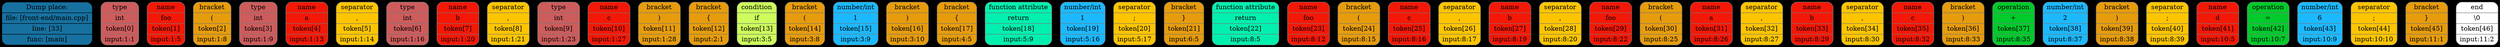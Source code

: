 digraph G{
rankdir=TB
graph [bgcolor="#000000"];
size = "100 5"
place[shape=Mrecord, style=filled, fillcolor="#1771a0", pos="0,1!",label = " { Dump place: | file: [front-end/main.cpp] | line: [33] | func: [main] } "color = "#000000"];
token0[shape=Mrecord, style=filled, fillcolor="#CD5C5C",label = " { type | int |  token[0] |  input:1:1 } ", color = "#777777"];
token1[shape=Mrecord, style=filled, fillcolor="#f31807",label = " { name | foo |  token[1] |  input:1:5 } ", color = "#777777"];
token2[shape=Mrecord, style=filled, fillcolor="#e69c0c",label = " { bracket | \( |  token[2] |  input:1:8 } ", color = "#777777"];
token3[shape=Mrecord, style=filled, fillcolor="#CD5C5C",label = " { type | int |  token[3] |  input:1:9 } ", color = "#777777"];
token4[shape=Mrecord, style=filled, fillcolor="#f31807",label = " { name | a |  token[4] |  input:1:13 } ", color = "#777777"];
token5[shape=Mrecord, style=filled, fillcolor="#fdc500",label = " { separator | \, |  token[5] |  input:1:14 } ", color = "#777777"];
token6[shape=Mrecord, style=filled, fillcolor="#CD5C5C",label = " { type | int |  token[6] |  input:1:16 } ", color = "#777777"];
token7[shape=Mrecord, style=filled, fillcolor="#f31807",label = " { name | b |  token[7] |  input:1:20 } ", color = "#777777"];
token8[shape=Mrecord, style=filled, fillcolor="#fdc500",label = " { separator | \, |  token[8] |  input:1:21 } ", color = "#777777"];
token9[shape=Mrecord, style=filled, fillcolor="#CD5C5C",label = " { type | int |  token[9] |  input:1:23 } ", color = "#777777"];
token10[shape=Mrecord, style=filled, fillcolor="#f31807",label = " { name | c |  token[10] |  input:1:27 } ", color = "#777777"];
token11[shape=Mrecord, style=filled, fillcolor="#e69c0c",label = " { bracket | \) |  token[11] |  input:1:28 } ", color = "#777777"];
token12[shape=Mrecord, style=filled, fillcolor="#e69c0c",label = " { bracket | \{ |  token[12] |  input:2:1 } ", color = "#777777"];
token13[shape=Mrecord, style=filled, fillcolor="#CDFC5C",label = " { condition | if |  token[13] |  input:3:5 } ", color = "#777777"];
token14[shape=Mrecord, style=filled, fillcolor="#e69c0c",label = " { bracket | \( |  token[14] |  input:3:8 } ", color = "#777777"];
token15[shape=Mrecord, style=filled, fillcolor="#1cb9ff",label = " { number/int | 1 |  token[15] |  input:3:9 } ", color = "#777777"];
token16[shape=Mrecord, style=filled, fillcolor="#e69c0c",label = " { bracket | \) |  token[16] |  input:3:10 } ", color = "#777777"];
token17[shape=Mrecord, style=filled, fillcolor="#e69c0c",label = " { bracket | \{ |  token[17] |  input:4:5 } ", color = "#777777"];
token18[shape=Mrecord, style=filled, fillcolor="#01f0af",label = " { function attribute | return |  token[18] |  input:5:9 } ", color = "#777777"];
token19[shape=Mrecord, style=filled, fillcolor="#1cb9ff",label = " { number/int | 1 |  token[19] |  input:5:16 } ", color = "#777777"];
token20[shape=Mrecord, style=filled, fillcolor="#fdc500",label = " { separator | \; |  token[20] |  input:5:17 } ", color = "#777777"];
token21[shape=Mrecord, style=filled, fillcolor="#e69c0c",label = " { bracket | \} |  token[21] |  input:6:5 } ", color = "#777777"];
token22[shape=Mrecord, style=filled, fillcolor="#01f0af",label = " { function attribute | return |  token[22] |  input:8:5 } ", color = "#777777"];
token23[shape=Mrecord, style=filled, fillcolor="#f31807",label = " { name | foo |  token[23] |  input:8:12 } ", color = "#777777"];
token24[shape=Mrecord, style=filled, fillcolor="#e69c0c",label = " { bracket | \( |  token[24] |  input:8:15 } ", color = "#777777"];
token25[shape=Mrecord, style=filled, fillcolor="#f31807",label = " { name | c |  token[25] |  input:8:16 } ", color = "#777777"];
token26[shape=Mrecord, style=filled, fillcolor="#fdc500",label = " { separator | \, |  token[26] |  input:8:17 } ", color = "#777777"];
token27[shape=Mrecord, style=filled, fillcolor="#f31807",label = " { name | b |  token[27] |  input:8:19 } ", color = "#777777"];
token28[shape=Mrecord, style=filled, fillcolor="#fdc500",label = " { separator | \, |  token[28] |  input:8:20 } ", color = "#777777"];
token29[shape=Mrecord, style=filled, fillcolor="#f31807",label = " { name | foo |  token[29] |  input:8:22 } ", color = "#777777"];
token30[shape=Mrecord, style=filled, fillcolor="#e69c0c",label = " { bracket | \( |  token[30] |  input:8:25 } ", color = "#777777"];
token31[shape=Mrecord, style=filled, fillcolor="#f31807",label = " { name | a |  token[31] |  input:8:26 } ", color = "#777777"];
token32[shape=Mrecord, style=filled, fillcolor="#fdc500",label = " { separator | \, |  token[32] |  input:8:27 } ", color = "#777777"];
token33[shape=Mrecord, style=filled, fillcolor="#f31807",label = " { name | b |  token[33] |  input:8:29 } ", color = "#777777"];
token34[shape=Mrecord, style=filled, fillcolor="#fdc500",label = " { separator | \, |  token[34] |  input:8:30 } ", color = "#777777"];
token35[shape=Mrecord, style=filled, fillcolor="#f31807",label = " { name | c |  token[35] |  input:8:32 } ", color = "#777777"];
token36[shape=Mrecord, style=filled, fillcolor="#e69c0c",label = " { bracket | \) |  token[36] |  input:8:33 } ", color = "#777777"];
token37[shape=Mrecord, style=filled, fillcolor="#00ca2c",label = " { operation | \+ |  token[37] |  input:8:35 } ", color = "#777777"];
token38[shape=Mrecord, style=filled, fillcolor="#1cb9ff",label = " { number/int | 2 |  token[38] |  input:8:37 } ", color = "#777777"];
token39[shape=Mrecord, style=filled, fillcolor="#e69c0c",label = " { bracket | \) |  token[39] |  input:8:38 } ", color = "#777777"];
token40[shape=Mrecord, style=filled, fillcolor="#fdc500",label = " { separator | \; |  token[40] |  input:8:39 } ", color = "#777777"];
token41[shape=Mrecord, style=filled, fillcolor="#f31807",label = " { name | d |  token[41] |  input:10:5 } ", color = "#777777"];
token42[shape=Mrecord, style=filled, fillcolor="#00ca2c",label = " { operation | \= |  token[42] |  input:10:7 } ", color = "#777777"];
token43[shape=Mrecord, style=filled, fillcolor="#1cb9ff",label = " { number/int | 6 |  token[43] |  input:10:9 } ", color = "#777777"];
token44[shape=Mrecord, style=filled, fillcolor="#fdc500",label = " { separator | \; |  token[44] |  input:10:10 } ", color = "#777777"];
token45[shape=Mrecord, style=filled, fillcolor="#e69c0c",label = " { bracket | \} |  token[45] |  input:11:1 } ", color = "#777777"];
token46[shape=Mrecord, style=filled, fillcolor="#ffffff",label = " { end | \\0 |  token[46] |  input:11:2 } ", color = "#777777"];
}
